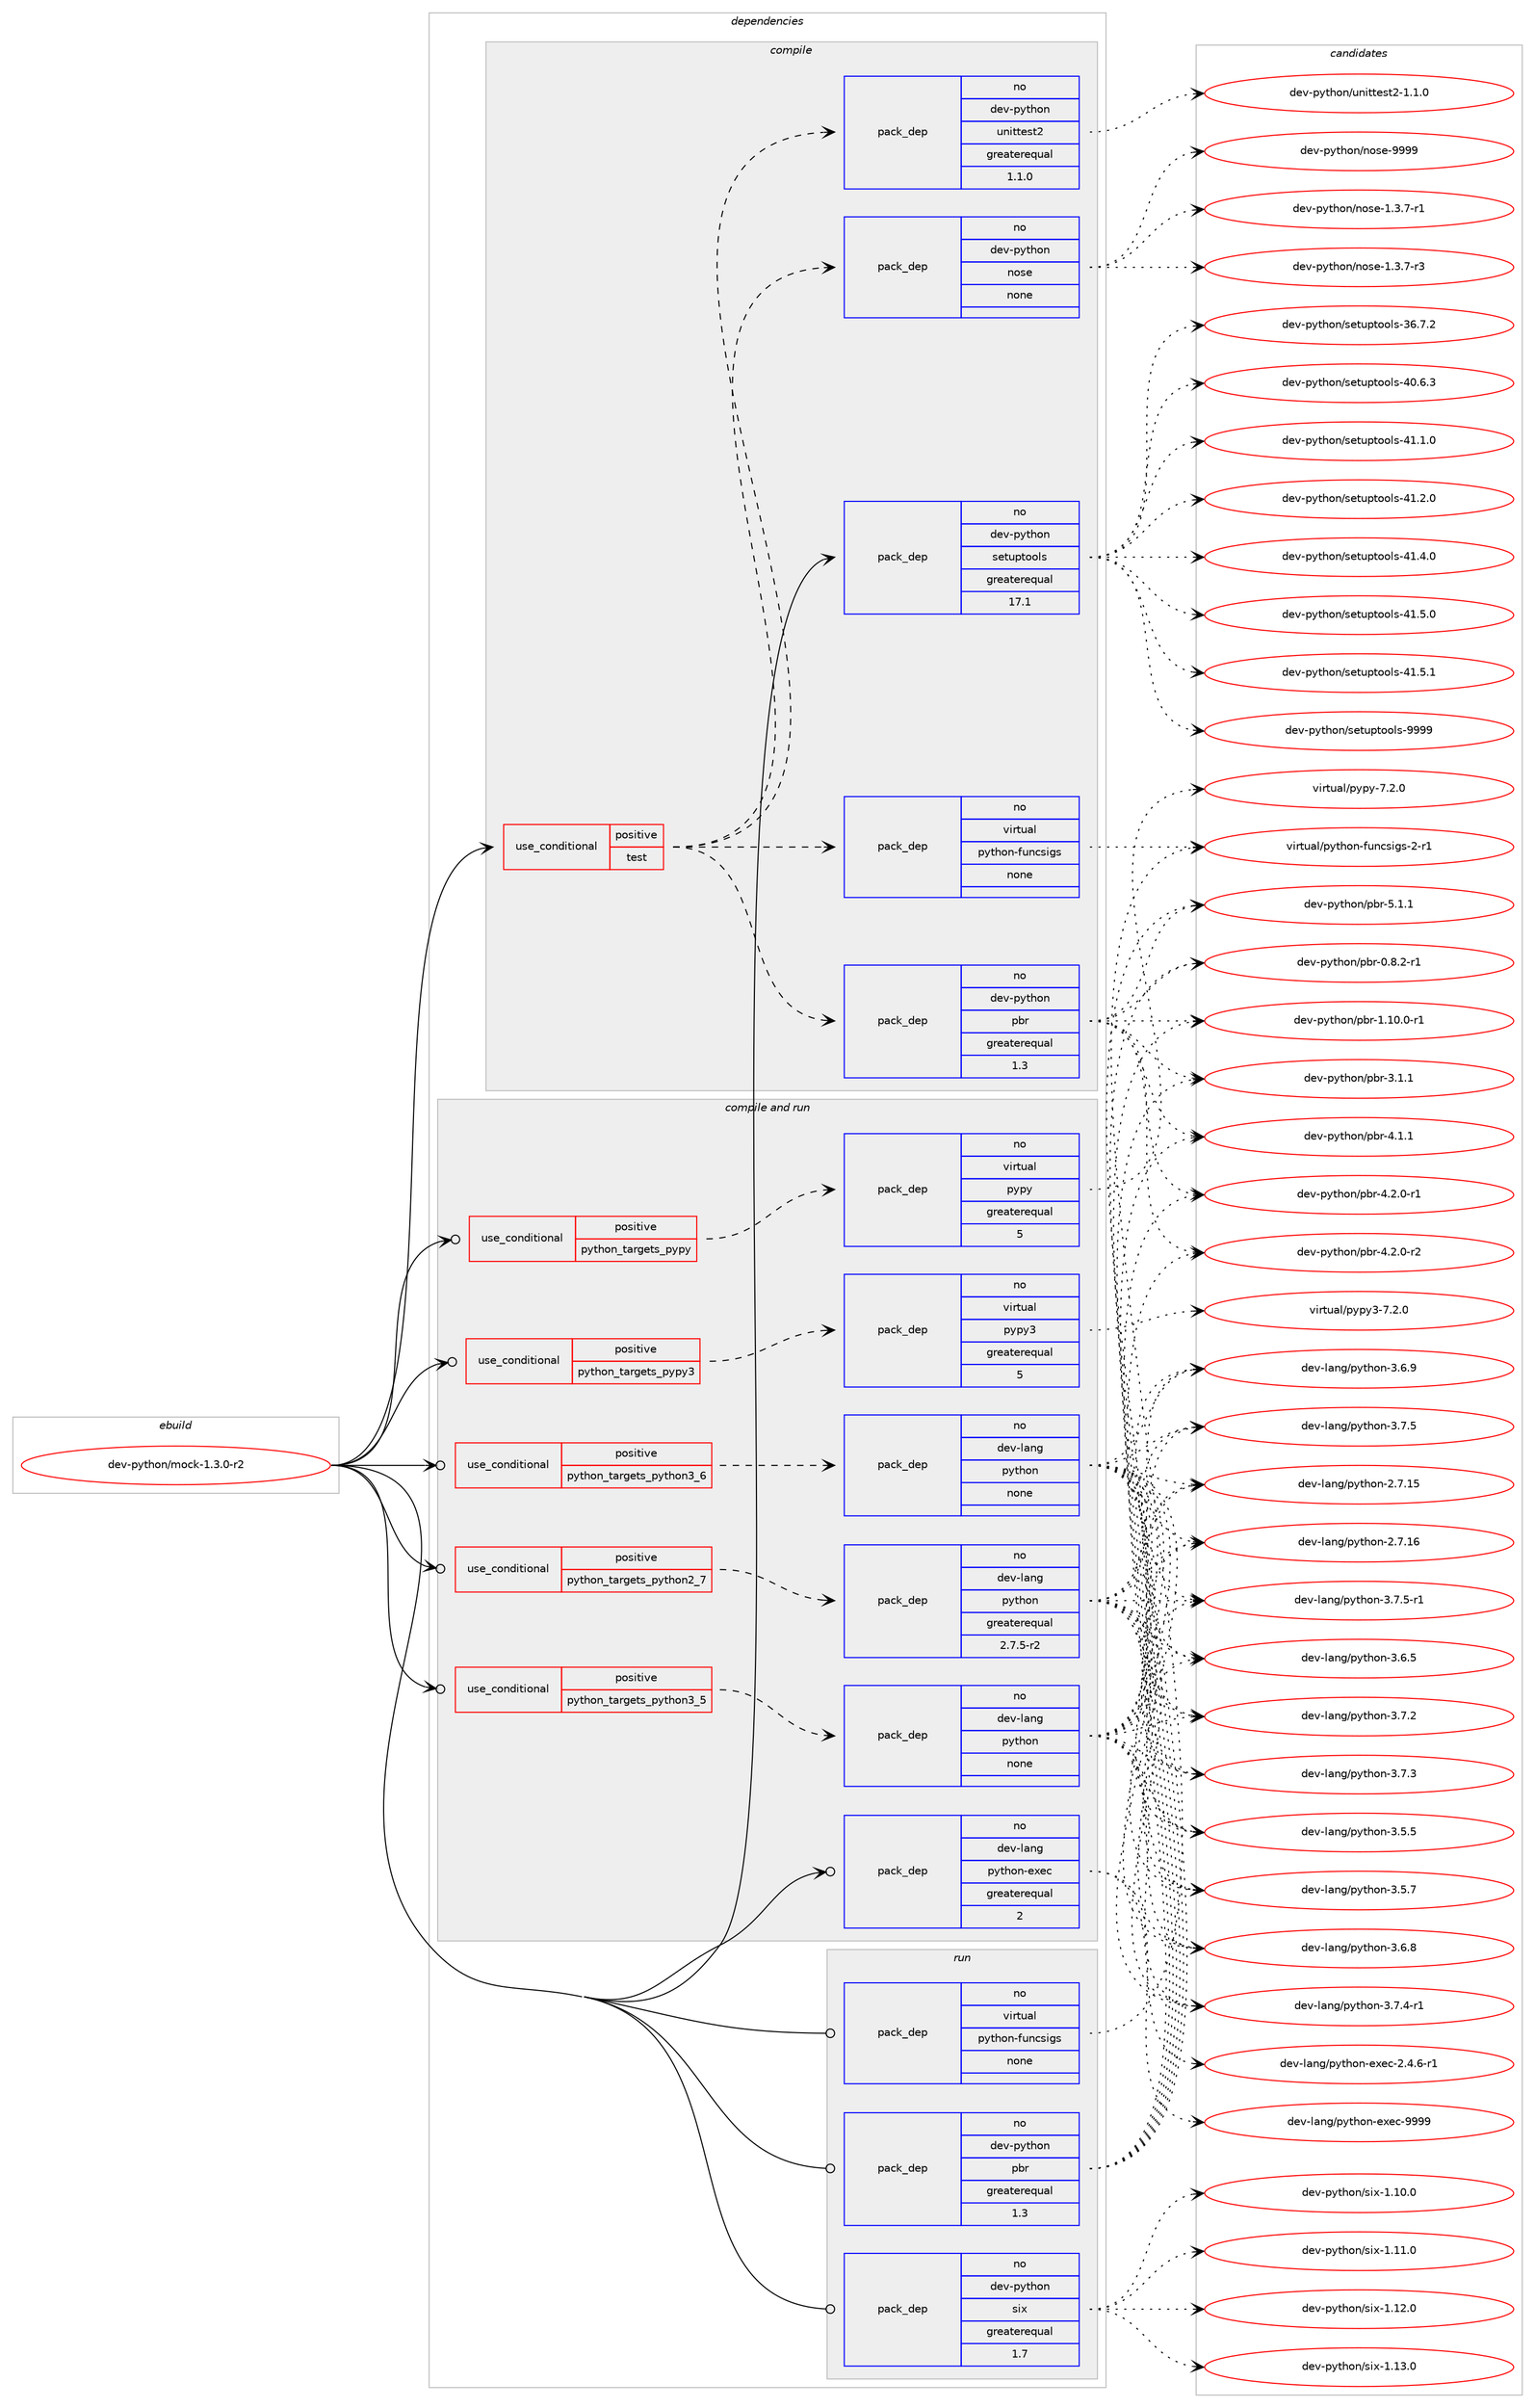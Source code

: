 digraph prolog {

# *************
# Graph options
# *************

newrank=true;
concentrate=true;
compound=true;
graph [rankdir=LR,fontname=Helvetica,fontsize=10,ranksep=1.5];#, ranksep=2.5, nodesep=0.2];
edge  [arrowhead=vee];
node  [fontname=Helvetica,fontsize=10];

# **********
# The ebuild
# **********

subgraph cluster_leftcol {
color=gray;
rank=same;
label=<<i>ebuild</i>>;
id [label="dev-python/mock-1.3.0-r2", color=red, width=4, href="../dev-python/mock-1.3.0-r2.svg"];
}

# ****************
# The dependencies
# ****************

subgraph cluster_midcol {
color=gray;
label=<<i>dependencies</i>>;
subgraph cluster_compile {
fillcolor="#eeeeee";
style=filled;
label=<<i>compile</i>>;
subgraph cond142593 {
dependency614810 [label=<<TABLE BORDER="0" CELLBORDER="1" CELLSPACING="0" CELLPADDING="4"><TR><TD ROWSPAN="3" CELLPADDING="10">use_conditional</TD></TR><TR><TD>positive</TD></TR><TR><TD>test</TD></TR></TABLE>>, shape=none, color=red];
subgraph pack460412 {
dependency614811 [label=<<TABLE BORDER="0" CELLBORDER="1" CELLSPACING="0" CELLPADDING="4" WIDTH="220"><TR><TD ROWSPAN="6" CELLPADDING="30">pack_dep</TD></TR><TR><TD WIDTH="110">no</TD></TR><TR><TD>dev-python</TD></TR><TR><TD>pbr</TD></TR><TR><TD>greaterequal</TD></TR><TR><TD>1.3</TD></TR></TABLE>>, shape=none, color=blue];
}
dependency614810:e -> dependency614811:w [weight=20,style="dashed",arrowhead="vee"];
subgraph pack460413 {
dependency614812 [label=<<TABLE BORDER="0" CELLBORDER="1" CELLSPACING="0" CELLPADDING="4" WIDTH="220"><TR><TD ROWSPAN="6" CELLPADDING="30">pack_dep</TD></TR><TR><TD WIDTH="110">no</TD></TR><TR><TD>virtual</TD></TR><TR><TD>python-funcsigs</TD></TR><TR><TD>none</TD></TR><TR><TD></TD></TR></TABLE>>, shape=none, color=blue];
}
dependency614810:e -> dependency614812:w [weight=20,style="dashed",arrowhead="vee"];
subgraph pack460414 {
dependency614813 [label=<<TABLE BORDER="0" CELLBORDER="1" CELLSPACING="0" CELLPADDING="4" WIDTH="220"><TR><TD ROWSPAN="6" CELLPADDING="30">pack_dep</TD></TR><TR><TD WIDTH="110">no</TD></TR><TR><TD>dev-python</TD></TR><TR><TD>nose</TD></TR><TR><TD>none</TD></TR><TR><TD></TD></TR></TABLE>>, shape=none, color=blue];
}
dependency614810:e -> dependency614813:w [weight=20,style="dashed",arrowhead="vee"];
subgraph pack460415 {
dependency614814 [label=<<TABLE BORDER="0" CELLBORDER="1" CELLSPACING="0" CELLPADDING="4" WIDTH="220"><TR><TD ROWSPAN="6" CELLPADDING="30">pack_dep</TD></TR><TR><TD WIDTH="110">no</TD></TR><TR><TD>dev-python</TD></TR><TR><TD>unittest2</TD></TR><TR><TD>greaterequal</TD></TR><TR><TD>1.1.0</TD></TR></TABLE>>, shape=none, color=blue];
}
dependency614810:e -> dependency614814:w [weight=20,style="dashed",arrowhead="vee"];
}
id:e -> dependency614810:w [weight=20,style="solid",arrowhead="vee"];
subgraph pack460416 {
dependency614815 [label=<<TABLE BORDER="0" CELLBORDER="1" CELLSPACING="0" CELLPADDING="4" WIDTH="220"><TR><TD ROWSPAN="6" CELLPADDING="30">pack_dep</TD></TR><TR><TD WIDTH="110">no</TD></TR><TR><TD>dev-python</TD></TR><TR><TD>setuptools</TD></TR><TR><TD>greaterequal</TD></TR><TR><TD>17.1</TD></TR></TABLE>>, shape=none, color=blue];
}
id:e -> dependency614815:w [weight=20,style="solid",arrowhead="vee"];
}
subgraph cluster_compileandrun {
fillcolor="#eeeeee";
style=filled;
label=<<i>compile and run</i>>;
subgraph cond142594 {
dependency614816 [label=<<TABLE BORDER="0" CELLBORDER="1" CELLSPACING="0" CELLPADDING="4"><TR><TD ROWSPAN="3" CELLPADDING="10">use_conditional</TD></TR><TR><TD>positive</TD></TR><TR><TD>python_targets_pypy</TD></TR></TABLE>>, shape=none, color=red];
subgraph pack460417 {
dependency614817 [label=<<TABLE BORDER="0" CELLBORDER="1" CELLSPACING="0" CELLPADDING="4" WIDTH="220"><TR><TD ROWSPAN="6" CELLPADDING="30">pack_dep</TD></TR><TR><TD WIDTH="110">no</TD></TR><TR><TD>virtual</TD></TR><TR><TD>pypy</TD></TR><TR><TD>greaterequal</TD></TR><TR><TD>5</TD></TR></TABLE>>, shape=none, color=blue];
}
dependency614816:e -> dependency614817:w [weight=20,style="dashed",arrowhead="vee"];
}
id:e -> dependency614816:w [weight=20,style="solid",arrowhead="odotvee"];
subgraph cond142595 {
dependency614818 [label=<<TABLE BORDER="0" CELLBORDER="1" CELLSPACING="0" CELLPADDING="4"><TR><TD ROWSPAN="3" CELLPADDING="10">use_conditional</TD></TR><TR><TD>positive</TD></TR><TR><TD>python_targets_pypy3</TD></TR></TABLE>>, shape=none, color=red];
subgraph pack460418 {
dependency614819 [label=<<TABLE BORDER="0" CELLBORDER="1" CELLSPACING="0" CELLPADDING="4" WIDTH="220"><TR><TD ROWSPAN="6" CELLPADDING="30">pack_dep</TD></TR><TR><TD WIDTH="110">no</TD></TR><TR><TD>virtual</TD></TR><TR><TD>pypy3</TD></TR><TR><TD>greaterequal</TD></TR><TR><TD>5</TD></TR></TABLE>>, shape=none, color=blue];
}
dependency614818:e -> dependency614819:w [weight=20,style="dashed",arrowhead="vee"];
}
id:e -> dependency614818:w [weight=20,style="solid",arrowhead="odotvee"];
subgraph cond142596 {
dependency614820 [label=<<TABLE BORDER="0" CELLBORDER="1" CELLSPACING="0" CELLPADDING="4"><TR><TD ROWSPAN="3" CELLPADDING="10">use_conditional</TD></TR><TR><TD>positive</TD></TR><TR><TD>python_targets_python2_7</TD></TR></TABLE>>, shape=none, color=red];
subgraph pack460419 {
dependency614821 [label=<<TABLE BORDER="0" CELLBORDER="1" CELLSPACING="0" CELLPADDING="4" WIDTH="220"><TR><TD ROWSPAN="6" CELLPADDING="30">pack_dep</TD></TR><TR><TD WIDTH="110">no</TD></TR><TR><TD>dev-lang</TD></TR><TR><TD>python</TD></TR><TR><TD>greaterequal</TD></TR><TR><TD>2.7.5-r2</TD></TR></TABLE>>, shape=none, color=blue];
}
dependency614820:e -> dependency614821:w [weight=20,style="dashed",arrowhead="vee"];
}
id:e -> dependency614820:w [weight=20,style="solid",arrowhead="odotvee"];
subgraph cond142597 {
dependency614822 [label=<<TABLE BORDER="0" CELLBORDER="1" CELLSPACING="0" CELLPADDING="4"><TR><TD ROWSPAN="3" CELLPADDING="10">use_conditional</TD></TR><TR><TD>positive</TD></TR><TR><TD>python_targets_python3_5</TD></TR></TABLE>>, shape=none, color=red];
subgraph pack460420 {
dependency614823 [label=<<TABLE BORDER="0" CELLBORDER="1" CELLSPACING="0" CELLPADDING="4" WIDTH="220"><TR><TD ROWSPAN="6" CELLPADDING="30">pack_dep</TD></TR><TR><TD WIDTH="110">no</TD></TR><TR><TD>dev-lang</TD></TR><TR><TD>python</TD></TR><TR><TD>none</TD></TR><TR><TD></TD></TR></TABLE>>, shape=none, color=blue];
}
dependency614822:e -> dependency614823:w [weight=20,style="dashed",arrowhead="vee"];
}
id:e -> dependency614822:w [weight=20,style="solid",arrowhead="odotvee"];
subgraph cond142598 {
dependency614824 [label=<<TABLE BORDER="0" CELLBORDER="1" CELLSPACING="0" CELLPADDING="4"><TR><TD ROWSPAN="3" CELLPADDING="10">use_conditional</TD></TR><TR><TD>positive</TD></TR><TR><TD>python_targets_python3_6</TD></TR></TABLE>>, shape=none, color=red];
subgraph pack460421 {
dependency614825 [label=<<TABLE BORDER="0" CELLBORDER="1" CELLSPACING="0" CELLPADDING="4" WIDTH="220"><TR><TD ROWSPAN="6" CELLPADDING="30">pack_dep</TD></TR><TR><TD WIDTH="110">no</TD></TR><TR><TD>dev-lang</TD></TR><TR><TD>python</TD></TR><TR><TD>none</TD></TR><TR><TD></TD></TR></TABLE>>, shape=none, color=blue];
}
dependency614824:e -> dependency614825:w [weight=20,style="dashed",arrowhead="vee"];
}
id:e -> dependency614824:w [weight=20,style="solid",arrowhead="odotvee"];
subgraph pack460422 {
dependency614826 [label=<<TABLE BORDER="0" CELLBORDER="1" CELLSPACING="0" CELLPADDING="4" WIDTH="220"><TR><TD ROWSPAN="6" CELLPADDING="30">pack_dep</TD></TR><TR><TD WIDTH="110">no</TD></TR><TR><TD>dev-lang</TD></TR><TR><TD>python-exec</TD></TR><TR><TD>greaterequal</TD></TR><TR><TD>2</TD></TR></TABLE>>, shape=none, color=blue];
}
id:e -> dependency614826:w [weight=20,style="solid",arrowhead="odotvee"];
}
subgraph cluster_run {
fillcolor="#eeeeee";
style=filled;
label=<<i>run</i>>;
subgraph pack460423 {
dependency614827 [label=<<TABLE BORDER="0" CELLBORDER="1" CELLSPACING="0" CELLPADDING="4" WIDTH="220"><TR><TD ROWSPAN="6" CELLPADDING="30">pack_dep</TD></TR><TR><TD WIDTH="110">no</TD></TR><TR><TD>dev-python</TD></TR><TR><TD>pbr</TD></TR><TR><TD>greaterequal</TD></TR><TR><TD>1.3</TD></TR></TABLE>>, shape=none, color=blue];
}
id:e -> dependency614827:w [weight=20,style="solid",arrowhead="odot"];
subgraph pack460424 {
dependency614828 [label=<<TABLE BORDER="0" CELLBORDER="1" CELLSPACING="0" CELLPADDING="4" WIDTH="220"><TR><TD ROWSPAN="6" CELLPADDING="30">pack_dep</TD></TR><TR><TD WIDTH="110">no</TD></TR><TR><TD>dev-python</TD></TR><TR><TD>six</TD></TR><TR><TD>greaterequal</TD></TR><TR><TD>1.7</TD></TR></TABLE>>, shape=none, color=blue];
}
id:e -> dependency614828:w [weight=20,style="solid",arrowhead="odot"];
subgraph pack460425 {
dependency614829 [label=<<TABLE BORDER="0" CELLBORDER="1" CELLSPACING="0" CELLPADDING="4" WIDTH="220"><TR><TD ROWSPAN="6" CELLPADDING="30">pack_dep</TD></TR><TR><TD WIDTH="110">no</TD></TR><TR><TD>virtual</TD></TR><TR><TD>python-funcsigs</TD></TR><TR><TD>none</TD></TR><TR><TD></TD></TR></TABLE>>, shape=none, color=blue];
}
id:e -> dependency614829:w [weight=20,style="solid",arrowhead="odot"];
}
}

# **************
# The candidates
# **************

subgraph cluster_choices {
rank=same;
color=gray;
label=<<i>candidates</i>>;

subgraph choice460412 {
color=black;
nodesep=1;
choice1001011184511212111610411111047112981144548465646504511449 [label="dev-python/pbr-0.8.2-r1", color=red, width=4,href="../dev-python/pbr-0.8.2-r1.svg"];
choice100101118451121211161041111104711298114454946494846484511449 [label="dev-python/pbr-1.10.0-r1", color=red, width=4,href="../dev-python/pbr-1.10.0-r1.svg"];
choice100101118451121211161041111104711298114455146494649 [label="dev-python/pbr-3.1.1", color=red, width=4,href="../dev-python/pbr-3.1.1.svg"];
choice100101118451121211161041111104711298114455246494649 [label="dev-python/pbr-4.1.1", color=red, width=4,href="../dev-python/pbr-4.1.1.svg"];
choice1001011184511212111610411111047112981144552465046484511449 [label="dev-python/pbr-4.2.0-r1", color=red, width=4,href="../dev-python/pbr-4.2.0-r1.svg"];
choice1001011184511212111610411111047112981144552465046484511450 [label="dev-python/pbr-4.2.0-r2", color=red, width=4,href="../dev-python/pbr-4.2.0-r2.svg"];
choice100101118451121211161041111104711298114455346494649 [label="dev-python/pbr-5.1.1", color=red, width=4,href="../dev-python/pbr-5.1.1.svg"];
dependency614811:e -> choice1001011184511212111610411111047112981144548465646504511449:w [style=dotted,weight="100"];
dependency614811:e -> choice100101118451121211161041111104711298114454946494846484511449:w [style=dotted,weight="100"];
dependency614811:e -> choice100101118451121211161041111104711298114455146494649:w [style=dotted,weight="100"];
dependency614811:e -> choice100101118451121211161041111104711298114455246494649:w [style=dotted,weight="100"];
dependency614811:e -> choice1001011184511212111610411111047112981144552465046484511449:w [style=dotted,weight="100"];
dependency614811:e -> choice1001011184511212111610411111047112981144552465046484511450:w [style=dotted,weight="100"];
dependency614811:e -> choice100101118451121211161041111104711298114455346494649:w [style=dotted,weight="100"];
}
subgraph choice460413 {
color=black;
nodesep=1;
choice1181051141161179710847112121116104111110451021171109911510510311545504511449 [label="virtual/python-funcsigs-2-r1", color=red, width=4,href="../virtual/python-funcsigs-2-r1.svg"];
dependency614812:e -> choice1181051141161179710847112121116104111110451021171109911510510311545504511449:w [style=dotted,weight="100"];
}
subgraph choice460414 {
color=black;
nodesep=1;
choice10010111845112121116104111110471101111151014549465146554511449 [label="dev-python/nose-1.3.7-r1", color=red, width=4,href="../dev-python/nose-1.3.7-r1.svg"];
choice10010111845112121116104111110471101111151014549465146554511451 [label="dev-python/nose-1.3.7-r3", color=red, width=4,href="../dev-python/nose-1.3.7-r3.svg"];
choice10010111845112121116104111110471101111151014557575757 [label="dev-python/nose-9999", color=red, width=4,href="../dev-python/nose-9999.svg"];
dependency614813:e -> choice10010111845112121116104111110471101111151014549465146554511449:w [style=dotted,weight="100"];
dependency614813:e -> choice10010111845112121116104111110471101111151014549465146554511451:w [style=dotted,weight="100"];
dependency614813:e -> choice10010111845112121116104111110471101111151014557575757:w [style=dotted,weight="100"];
}
subgraph choice460415 {
color=black;
nodesep=1;
choice100101118451121211161041111104711711010511611610111511650454946494648 [label="dev-python/unittest2-1.1.0", color=red, width=4,href="../dev-python/unittest2-1.1.0.svg"];
dependency614814:e -> choice100101118451121211161041111104711711010511611610111511650454946494648:w [style=dotted,weight="100"];
}
subgraph choice460416 {
color=black;
nodesep=1;
choice100101118451121211161041111104711510111611711211611111110811545515446554650 [label="dev-python/setuptools-36.7.2", color=red, width=4,href="../dev-python/setuptools-36.7.2.svg"];
choice100101118451121211161041111104711510111611711211611111110811545524846544651 [label="dev-python/setuptools-40.6.3", color=red, width=4,href="../dev-python/setuptools-40.6.3.svg"];
choice100101118451121211161041111104711510111611711211611111110811545524946494648 [label="dev-python/setuptools-41.1.0", color=red, width=4,href="../dev-python/setuptools-41.1.0.svg"];
choice100101118451121211161041111104711510111611711211611111110811545524946504648 [label="dev-python/setuptools-41.2.0", color=red, width=4,href="../dev-python/setuptools-41.2.0.svg"];
choice100101118451121211161041111104711510111611711211611111110811545524946524648 [label="dev-python/setuptools-41.4.0", color=red, width=4,href="../dev-python/setuptools-41.4.0.svg"];
choice100101118451121211161041111104711510111611711211611111110811545524946534648 [label="dev-python/setuptools-41.5.0", color=red, width=4,href="../dev-python/setuptools-41.5.0.svg"];
choice100101118451121211161041111104711510111611711211611111110811545524946534649 [label="dev-python/setuptools-41.5.1", color=red, width=4,href="../dev-python/setuptools-41.5.1.svg"];
choice10010111845112121116104111110471151011161171121161111111081154557575757 [label="dev-python/setuptools-9999", color=red, width=4,href="../dev-python/setuptools-9999.svg"];
dependency614815:e -> choice100101118451121211161041111104711510111611711211611111110811545515446554650:w [style=dotted,weight="100"];
dependency614815:e -> choice100101118451121211161041111104711510111611711211611111110811545524846544651:w [style=dotted,weight="100"];
dependency614815:e -> choice100101118451121211161041111104711510111611711211611111110811545524946494648:w [style=dotted,weight="100"];
dependency614815:e -> choice100101118451121211161041111104711510111611711211611111110811545524946504648:w [style=dotted,weight="100"];
dependency614815:e -> choice100101118451121211161041111104711510111611711211611111110811545524946524648:w [style=dotted,weight="100"];
dependency614815:e -> choice100101118451121211161041111104711510111611711211611111110811545524946534648:w [style=dotted,weight="100"];
dependency614815:e -> choice100101118451121211161041111104711510111611711211611111110811545524946534649:w [style=dotted,weight="100"];
dependency614815:e -> choice10010111845112121116104111110471151011161171121161111111081154557575757:w [style=dotted,weight="100"];
}
subgraph choice460417 {
color=black;
nodesep=1;
choice1181051141161179710847112121112121455546504648 [label="virtual/pypy-7.2.0", color=red, width=4,href="../virtual/pypy-7.2.0.svg"];
dependency614817:e -> choice1181051141161179710847112121112121455546504648:w [style=dotted,weight="100"];
}
subgraph choice460418 {
color=black;
nodesep=1;
choice118105114116117971084711212111212151455546504648 [label="virtual/pypy3-7.2.0", color=red, width=4,href="../virtual/pypy3-7.2.0.svg"];
dependency614819:e -> choice118105114116117971084711212111212151455546504648:w [style=dotted,weight="100"];
}
subgraph choice460419 {
color=black;
nodesep=1;
choice10010111845108971101034711212111610411111045504655464953 [label="dev-lang/python-2.7.15", color=red, width=4,href="../dev-lang/python-2.7.15.svg"];
choice10010111845108971101034711212111610411111045504655464954 [label="dev-lang/python-2.7.16", color=red, width=4,href="../dev-lang/python-2.7.16.svg"];
choice100101118451089711010347112121116104111110455146534653 [label="dev-lang/python-3.5.5", color=red, width=4,href="../dev-lang/python-3.5.5.svg"];
choice100101118451089711010347112121116104111110455146534655 [label="dev-lang/python-3.5.7", color=red, width=4,href="../dev-lang/python-3.5.7.svg"];
choice100101118451089711010347112121116104111110455146544653 [label="dev-lang/python-3.6.5", color=red, width=4,href="../dev-lang/python-3.6.5.svg"];
choice100101118451089711010347112121116104111110455146544656 [label="dev-lang/python-3.6.8", color=red, width=4,href="../dev-lang/python-3.6.8.svg"];
choice100101118451089711010347112121116104111110455146544657 [label="dev-lang/python-3.6.9", color=red, width=4,href="../dev-lang/python-3.6.9.svg"];
choice100101118451089711010347112121116104111110455146554650 [label="dev-lang/python-3.7.2", color=red, width=4,href="../dev-lang/python-3.7.2.svg"];
choice100101118451089711010347112121116104111110455146554651 [label="dev-lang/python-3.7.3", color=red, width=4,href="../dev-lang/python-3.7.3.svg"];
choice1001011184510897110103471121211161041111104551465546524511449 [label="dev-lang/python-3.7.4-r1", color=red, width=4,href="../dev-lang/python-3.7.4-r1.svg"];
choice100101118451089711010347112121116104111110455146554653 [label="dev-lang/python-3.7.5", color=red, width=4,href="../dev-lang/python-3.7.5.svg"];
choice1001011184510897110103471121211161041111104551465546534511449 [label="dev-lang/python-3.7.5-r1", color=red, width=4,href="../dev-lang/python-3.7.5-r1.svg"];
dependency614821:e -> choice10010111845108971101034711212111610411111045504655464953:w [style=dotted,weight="100"];
dependency614821:e -> choice10010111845108971101034711212111610411111045504655464954:w [style=dotted,weight="100"];
dependency614821:e -> choice100101118451089711010347112121116104111110455146534653:w [style=dotted,weight="100"];
dependency614821:e -> choice100101118451089711010347112121116104111110455146534655:w [style=dotted,weight="100"];
dependency614821:e -> choice100101118451089711010347112121116104111110455146544653:w [style=dotted,weight="100"];
dependency614821:e -> choice100101118451089711010347112121116104111110455146544656:w [style=dotted,weight="100"];
dependency614821:e -> choice100101118451089711010347112121116104111110455146544657:w [style=dotted,weight="100"];
dependency614821:e -> choice100101118451089711010347112121116104111110455146554650:w [style=dotted,weight="100"];
dependency614821:e -> choice100101118451089711010347112121116104111110455146554651:w [style=dotted,weight="100"];
dependency614821:e -> choice1001011184510897110103471121211161041111104551465546524511449:w [style=dotted,weight="100"];
dependency614821:e -> choice100101118451089711010347112121116104111110455146554653:w [style=dotted,weight="100"];
dependency614821:e -> choice1001011184510897110103471121211161041111104551465546534511449:w [style=dotted,weight="100"];
}
subgraph choice460420 {
color=black;
nodesep=1;
choice10010111845108971101034711212111610411111045504655464953 [label="dev-lang/python-2.7.15", color=red, width=4,href="../dev-lang/python-2.7.15.svg"];
choice10010111845108971101034711212111610411111045504655464954 [label="dev-lang/python-2.7.16", color=red, width=4,href="../dev-lang/python-2.7.16.svg"];
choice100101118451089711010347112121116104111110455146534653 [label="dev-lang/python-3.5.5", color=red, width=4,href="../dev-lang/python-3.5.5.svg"];
choice100101118451089711010347112121116104111110455146534655 [label="dev-lang/python-3.5.7", color=red, width=4,href="../dev-lang/python-3.5.7.svg"];
choice100101118451089711010347112121116104111110455146544653 [label="dev-lang/python-3.6.5", color=red, width=4,href="../dev-lang/python-3.6.5.svg"];
choice100101118451089711010347112121116104111110455146544656 [label="dev-lang/python-3.6.8", color=red, width=4,href="../dev-lang/python-3.6.8.svg"];
choice100101118451089711010347112121116104111110455146544657 [label="dev-lang/python-3.6.9", color=red, width=4,href="../dev-lang/python-3.6.9.svg"];
choice100101118451089711010347112121116104111110455146554650 [label="dev-lang/python-3.7.2", color=red, width=4,href="../dev-lang/python-3.7.2.svg"];
choice100101118451089711010347112121116104111110455146554651 [label="dev-lang/python-3.7.3", color=red, width=4,href="../dev-lang/python-3.7.3.svg"];
choice1001011184510897110103471121211161041111104551465546524511449 [label="dev-lang/python-3.7.4-r1", color=red, width=4,href="../dev-lang/python-3.7.4-r1.svg"];
choice100101118451089711010347112121116104111110455146554653 [label="dev-lang/python-3.7.5", color=red, width=4,href="../dev-lang/python-3.7.5.svg"];
choice1001011184510897110103471121211161041111104551465546534511449 [label="dev-lang/python-3.7.5-r1", color=red, width=4,href="../dev-lang/python-3.7.5-r1.svg"];
dependency614823:e -> choice10010111845108971101034711212111610411111045504655464953:w [style=dotted,weight="100"];
dependency614823:e -> choice10010111845108971101034711212111610411111045504655464954:w [style=dotted,weight="100"];
dependency614823:e -> choice100101118451089711010347112121116104111110455146534653:w [style=dotted,weight="100"];
dependency614823:e -> choice100101118451089711010347112121116104111110455146534655:w [style=dotted,weight="100"];
dependency614823:e -> choice100101118451089711010347112121116104111110455146544653:w [style=dotted,weight="100"];
dependency614823:e -> choice100101118451089711010347112121116104111110455146544656:w [style=dotted,weight="100"];
dependency614823:e -> choice100101118451089711010347112121116104111110455146544657:w [style=dotted,weight="100"];
dependency614823:e -> choice100101118451089711010347112121116104111110455146554650:w [style=dotted,weight="100"];
dependency614823:e -> choice100101118451089711010347112121116104111110455146554651:w [style=dotted,weight="100"];
dependency614823:e -> choice1001011184510897110103471121211161041111104551465546524511449:w [style=dotted,weight="100"];
dependency614823:e -> choice100101118451089711010347112121116104111110455146554653:w [style=dotted,weight="100"];
dependency614823:e -> choice1001011184510897110103471121211161041111104551465546534511449:w [style=dotted,weight="100"];
}
subgraph choice460421 {
color=black;
nodesep=1;
choice10010111845108971101034711212111610411111045504655464953 [label="dev-lang/python-2.7.15", color=red, width=4,href="../dev-lang/python-2.7.15.svg"];
choice10010111845108971101034711212111610411111045504655464954 [label="dev-lang/python-2.7.16", color=red, width=4,href="../dev-lang/python-2.7.16.svg"];
choice100101118451089711010347112121116104111110455146534653 [label="dev-lang/python-3.5.5", color=red, width=4,href="../dev-lang/python-3.5.5.svg"];
choice100101118451089711010347112121116104111110455146534655 [label="dev-lang/python-3.5.7", color=red, width=4,href="../dev-lang/python-3.5.7.svg"];
choice100101118451089711010347112121116104111110455146544653 [label="dev-lang/python-3.6.5", color=red, width=4,href="../dev-lang/python-3.6.5.svg"];
choice100101118451089711010347112121116104111110455146544656 [label="dev-lang/python-3.6.8", color=red, width=4,href="../dev-lang/python-3.6.8.svg"];
choice100101118451089711010347112121116104111110455146544657 [label="dev-lang/python-3.6.9", color=red, width=4,href="../dev-lang/python-3.6.9.svg"];
choice100101118451089711010347112121116104111110455146554650 [label="dev-lang/python-3.7.2", color=red, width=4,href="../dev-lang/python-3.7.2.svg"];
choice100101118451089711010347112121116104111110455146554651 [label="dev-lang/python-3.7.3", color=red, width=4,href="../dev-lang/python-3.7.3.svg"];
choice1001011184510897110103471121211161041111104551465546524511449 [label="dev-lang/python-3.7.4-r1", color=red, width=4,href="../dev-lang/python-3.7.4-r1.svg"];
choice100101118451089711010347112121116104111110455146554653 [label="dev-lang/python-3.7.5", color=red, width=4,href="../dev-lang/python-3.7.5.svg"];
choice1001011184510897110103471121211161041111104551465546534511449 [label="dev-lang/python-3.7.5-r1", color=red, width=4,href="../dev-lang/python-3.7.5-r1.svg"];
dependency614825:e -> choice10010111845108971101034711212111610411111045504655464953:w [style=dotted,weight="100"];
dependency614825:e -> choice10010111845108971101034711212111610411111045504655464954:w [style=dotted,weight="100"];
dependency614825:e -> choice100101118451089711010347112121116104111110455146534653:w [style=dotted,weight="100"];
dependency614825:e -> choice100101118451089711010347112121116104111110455146534655:w [style=dotted,weight="100"];
dependency614825:e -> choice100101118451089711010347112121116104111110455146544653:w [style=dotted,weight="100"];
dependency614825:e -> choice100101118451089711010347112121116104111110455146544656:w [style=dotted,weight="100"];
dependency614825:e -> choice100101118451089711010347112121116104111110455146544657:w [style=dotted,weight="100"];
dependency614825:e -> choice100101118451089711010347112121116104111110455146554650:w [style=dotted,weight="100"];
dependency614825:e -> choice100101118451089711010347112121116104111110455146554651:w [style=dotted,weight="100"];
dependency614825:e -> choice1001011184510897110103471121211161041111104551465546524511449:w [style=dotted,weight="100"];
dependency614825:e -> choice100101118451089711010347112121116104111110455146554653:w [style=dotted,weight="100"];
dependency614825:e -> choice1001011184510897110103471121211161041111104551465546534511449:w [style=dotted,weight="100"];
}
subgraph choice460422 {
color=black;
nodesep=1;
choice10010111845108971101034711212111610411111045101120101994550465246544511449 [label="dev-lang/python-exec-2.4.6-r1", color=red, width=4,href="../dev-lang/python-exec-2.4.6-r1.svg"];
choice10010111845108971101034711212111610411111045101120101994557575757 [label="dev-lang/python-exec-9999", color=red, width=4,href="../dev-lang/python-exec-9999.svg"];
dependency614826:e -> choice10010111845108971101034711212111610411111045101120101994550465246544511449:w [style=dotted,weight="100"];
dependency614826:e -> choice10010111845108971101034711212111610411111045101120101994557575757:w [style=dotted,weight="100"];
}
subgraph choice460423 {
color=black;
nodesep=1;
choice1001011184511212111610411111047112981144548465646504511449 [label="dev-python/pbr-0.8.2-r1", color=red, width=4,href="../dev-python/pbr-0.8.2-r1.svg"];
choice100101118451121211161041111104711298114454946494846484511449 [label="dev-python/pbr-1.10.0-r1", color=red, width=4,href="../dev-python/pbr-1.10.0-r1.svg"];
choice100101118451121211161041111104711298114455146494649 [label="dev-python/pbr-3.1.1", color=red, width=4,href="../dev-python/pbr-3.1.1.svg"];
choice100101118451121211161041111104711298114455246494649 [label="dev-python/pbr-4.1.1", color=red, width=4,href="../dev-python/pbr-4.1.1.svg"];
choice1001011184511212111610411111047112981144552465046484511449 [label="dev-python/pbr-4.2.0-r1", color=red, width=4,href="../dev-python/pbr-4.2.0-r1.svg"];
choice1001011184511212111610411111047112981144552465046484511450 [label="dev-python/pbr-4.2.0-r2", color=red, width=4,href="../dev-python/pbr-4.2.0-r2.svg"];
choice100101118451121211161041111104711298114455346494649 [label="dev-python/pbr-5.1.1", color=red, width=4,href="../dev-python/pbr-5.1.1.svg"];
dependency614827:e -> choice1001011184511212111610411111047112981144548465646504511449:w [style=dotted,weight="100"];
dependency614827:e -> choice100101118451121211161041111104711298114454946494846484511449:w [style=dotted,weight="100"];
dependency614827:e -> choice100101118451121211161041111104711298114455146494649:w [style=dotted,weight="100"];
dependency614827:e -> choice100101118451121211161041111104711298114455246494649:w [style=dotted,weight="100"];
dependency614827:e -> choice1001011184511212111610411111047112981144552465046484511449:w [style=dotted,weight="100"];
dependency614827:e -> choice1001011184511212111610411111047112981144552465046484511450:w [style=dotted,weight="100"];
dependency614827:e -> choice100101118451121211161041111104711298114455346494649:w [style=dotted,weight="100"];
}
subgraph choice460424 {
color=black;
nodesep=1;
choice100101118451121211161041111104711510512045494649484648 [label="dev-python/six-1.10.0", color=red, width=4,href="../dev-python/six-1.10.0.svg"];
choice100101118451121211161041111104711510512045494649494648 [label="dev-python/six-1.11.0", color=red, width=4,href="../dev-python/six-1.11.0.svg"];
choice100101118451121211161041111104711510512045494649504648 [label="dev-python/six-1.12.0", color=red, width=4,href="../dev-python/six-1.12.0.svg"];
choice100101118451121211161041111104711510512045494649514648 [label="dev-python/six-1.13.0", color=red, width=4,href="../dev-python/six-1.13.0.svg"];
dependency614828:e -> choice100101118451121211161041111104711510512045494649484648:w [style=dotted,weight="100"];
dependency614828:e -> choice100101118451121211161041111104711510512045494649494648:w [style=dotted,weight="100"];
dependency614828:e -> choice100101118451121211161041111104711510512045494649504648:w [style=dotted,weight="100"];
dependency614828:e -> choice100101118451121211161041111104711510512045494649514648:w [style=dotted,weight="100"];
}
subgraph choice460425 {
color=black;
nodesep=1;
choice1181051141161179710847112121116104111110451021171109911510510311545504511449 [label="virtual/python-funcsigs-2-r1", color=red, width=4,href="../virtual/python-funcsigs-2-r1.svg"];
dependency614829:e -> choice1181051141161179710847112121116104111110451021171109911510510311545504511449:w [style=dotted,weight="100"];
}
}

}
